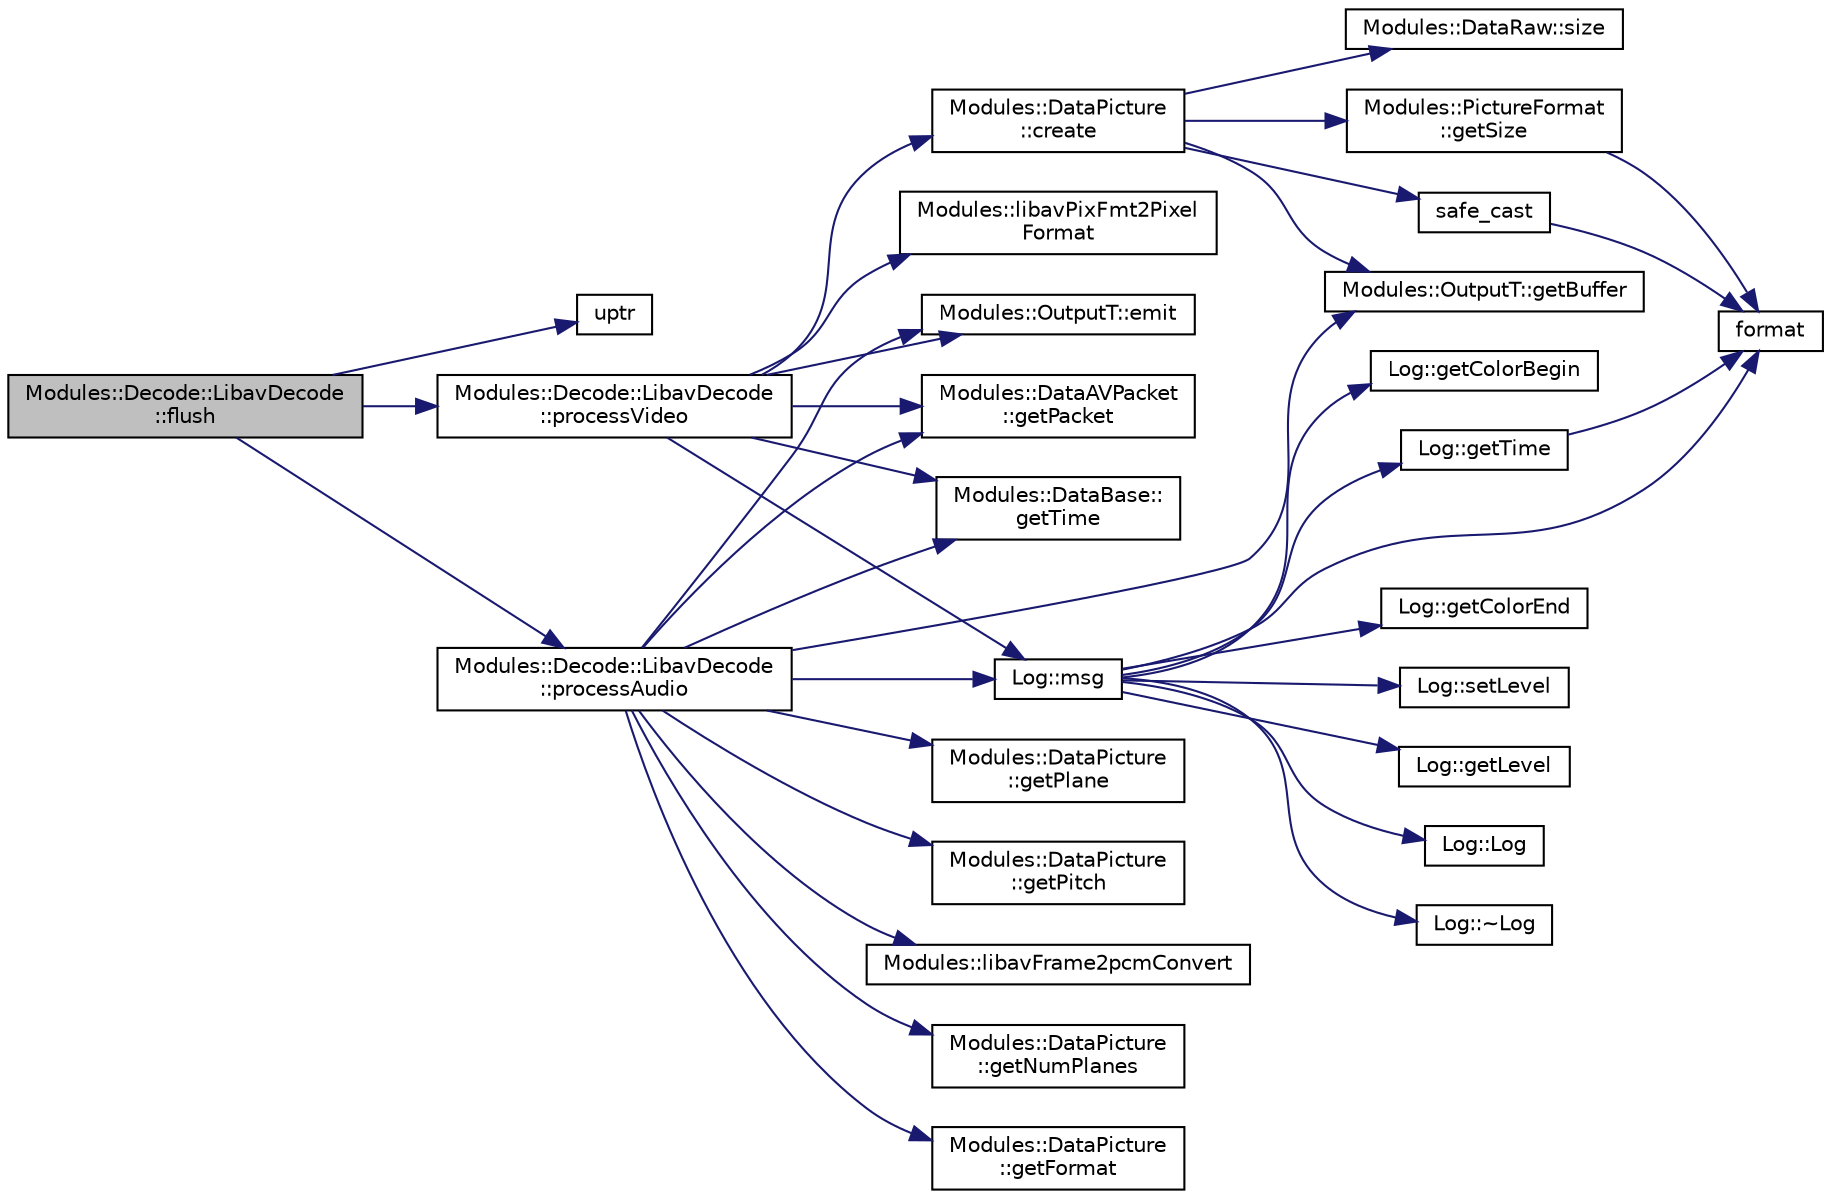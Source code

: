 digraph "Modules::Decode::LibavDecode::flush"
{
 // INTERACTIVE_SVG=YES
  edge [fontname="Helvetica",fontsize="10",labelfontname="Helvetica",labelfontsize="10"];
  node [fontname="Helvetica",fontsize="10",shape=record];
  rankdir="LR";
  Node1 [label="Modules::Decode::LibavDecode\l::flush",height=0.2,width=0.4,color="black", fillcolor="grey75", style="filled", fontcolor="black"];
  Node1 -> Node2 [color="midnightblue",fontsize="10",style="solid",fontname="Helvetica"];
  Node2 [label="uptr",height=0.2,width=0.4,color="black", fillcolor="white", style="filled",URL="$tools_8hpp.html#a61a0866ea29f447bc7a060aa5e6f1622"];
  Node1 -> Node3 [color="midnightblue",fontsize="10",style="solid",fontname="Helvetica"];
  Node3 [label="Modules::Decode::LibavDecode\l::processVideo",height=0.2,width=0.4,color="black", fillcolor="white", style="filled",URL="$class_modules_1_1_decode_1_1_libav_decode.html#ab75091c985a1ee27944a23fb4a8b56df"];
  Node3 -> Node4 [color="midnightblue",fontsize="10",style="solid",fontname="Helvetica"];
  Node4 [label="Modules::DataAVPacket\l::getPacket",height=0.2,width=0.4,color="black", fillcolor="white", style="filled",URL="$class_modules_1_1_data_a_v_packet.html#a884de46afb8e3b5abab8424fa791453d"];
  Node3 -> Node5 [color="midnightblue",fontsize="10",style="solid",fontname="Helvetica"];
  Node5 [label="Log::msg",height=0.2,width=0.4,color="black", fillcolor="white", style="filled",URL="$class_log.html#a84056ae8f88a105f7b5fa3770f2f15d8"];
  Node5 -> Node6 [color="midnightblue",fontsize="10",style="solid",fontname="Helvetica"];
  Node6 [label="Log::getColorBegin",height=0.2,width=0.4,color="black", fillcolor="white", style="filled",URL="$class_log.html#a00080fae9f969e7c3eff2f40c7211cb3"];
  Node5 -> Node7 [color="midnightblue",fontsize="10",style="solid",fontname="Helvetica"];
  Node7 [label="Log::getTime",height=0.2,width=0.4,color="black", fillcolor="white", style="filled",URL="$class_log.html#a1e8efa09c5b342ba1f9ba6d13811fa14"];
  Node7 -> Node8 [color="midnightblue",fontsize="10",style="solid",fontname="Helvetica"];
  Node8 [label="format",height=0.2,width=0.4,color="black", fillcolor="white", style="filled",URL="$format_8hpp.html#a3aca22086b5c6398b980286ac7dd89ad"];
  Node5 -> Node8 [color="midnightblue",fontsize="10",style="solid",fontname="Helvetica"];
  Node5 -> Node9 [color="midnightblue",fontsize="10",style="solid",fontname="Helvetica"];
  Node9 [label="Log::getColorEnd",height=0.2,width=0.4,color="black", fillcolor="white", style="filled",URL="$class_log.html#a1a3e0507d4f5f0486dc7fa8d98954941"];
  Node5 -> Node10 [color="midnightblue",fontsize="10",style="solid",fontname="Helvetica"];
  Node10 [label="Log::setLevel",height=0.2,width=0.4,color="black", fillcolor="white", style="filled",URL="$class_log.html#a64a94fff24e5ed45a1d627d3709b6e52"];
  Node5 -> Node11 [color="midnightblue",fontsize="10",style="solid",fontname="Helvetica"];
  Node11 [label="Log::getLevel",height=0.2,width=0.4,color="black", fillcolor="white", style="filled",URL="$class_log.html#a8def54b27ed38887e1fd074c2ea18a82"];
  Node5 -> Node12 [color="midnightblue",fontsize="10",style="solid",fontname="Helvetica"];
  Node12 [label="Log::Log",height=0.2,width=0.4,color="black", fillcolor="white", style="filled",URL="$class_log.html#af6071a60aa52b6c1b511f99b4bc1b8fe"];
  Node5 -> Node13 [color="midnightblue",fontsize="10",style="solid",fontname="Helvetica"];
  Node13 [label="Log::~Log",height=0.2,width=0.4,color="black", fillcolor="white", style="filled",URL="$class_log.html#a0fbfda88fbee5027c89f6eb121059360"];
  Node3 -> Node14 [color="midnightblue",fontsize="10",style="solid",fontname="Helvetica"];
  Node14 [label="Modules::DataPicture\l::create",height=0.2,width=0.4,color="black", fillcolor="white", style="filled",URL="$class_modules_1_1_data_picture.html#a3e285ad996670565e6c40ec5cf814f99"];
  Node14 -> Node15 [color="midnightblue",fontsize="10",style="solid",fontname="Helvetica"];
  Node15 [label="Modules::DataRaw::size",height=0.2,width=0.4,color="black", fillcolor="white", style="filled",URL="$class_modules_1_1_data_raw.html#ad230afbee33f4a4998f1f63b48761909"];
  Node14 -> Node16 [color="midnightblue",fontsize="10",style="solid",fontname="Helvetica"];
  Node16 [label="Modules::PictureFormat\l::getSize",height=0.2,width=0.4,color="black", fillcolor="white", style="filled",URL="$class_modules_1_1_picture_format.html#a22d6e257fcc2f19811d9468ff784a5a1"];
  Node16 -> Node8 [color="midnightblue",fontsize="10",style="solid",fontname="Helvetica"];
  Node14 -> Node17 [color="midnightblue",fontsize="10",style="solid",fontname="Helvetica"];
  Node17 [label="safe_cast",height=0.2,width=0.4,color="black", fillcolor="white", style="filled",URL="$tools_8hpp.html#ad0cd9d62cdc4d8ad0ad279bc6b8d5dc2"];
  Node17 -> Node8 [color="midnightblue",fontsize="10",style="solid",fontname="Helvetica"];
  Node14 -> Node18 [color="midnightblue",fontsize="10",style="solid",fontname="Helvetica"];
  Node18 [label="Modules::OutputT::getBuffer",height=0.2,width=0.4,color="black", fillcolor="white", style="filled",URL="$class_modules_1_1_output_t.html#ab6263dca52d17a2498cd88a6c89f9c7c"];
  Node3 -> Node19 [color="midnightblue",fontsize="10",style="solid",fontname="Helvetica"];
  Node19 [label="Modules::libavPixFmt2Pixel\lFormat",height=0.2,width=0.4,color="black", fillcolor="white", style="filled",URL="$namespace_modules.html#af351797b8ebfdb856b4da6098612459c"];
  Node3 -> Node20 [color="midnightblue",fontsize="10",style="solid",fontname="Helvetica"];
  Node20 [label="Modules::DataBase::\lgetTime",height=0.2,width=0.4,color="black", fillcolor="white", style="filled",URL="$class_modules_1_1_data_base.html#ad6fd0319bafa4c3d919ec496399bacc4"];
  Node3 -> Node21 [color="midnightblue",fontsize="10",style="solid",fontname="Helvetica"];
  Node21 [label="Modules::OutputT::emit",height=0.2,width=0.4,color="black", fillcolor="white", style="filled",URL="$class_modules_1_1_output_t.html#ae88c40c22415f35248f12f2018bddb4c"];
  Node1 -> Node22 [color="midnightblue",fontsize="10",style="solid",fontname="Helvetica"];
  Node22 [label="Modules::Decode::LibavDecode\l::processAudio",height=0.2,width=0.4,color="black", fillcolor="white", style="filled",URL="$class_modules_1_1_decode_1_1_libav_decode.html#aebd3c864198593296bd3e4a2a2befc83"];
  Node22 -> Node4 [color="midnightblue",fontsize="10",style="solid",fontname="Helvetica"];
  Node22 -> Node5 [color="midnightblue",fontsize="10",style="solid",fontname="Helvetica"];
  Node22 -> Node18 [color="midnightblue",fontsize="10",style="solid",fontname="Helvetica"];
  Node22 -> Node23 [color="midnightblue",fontsize="10",style="solid",fontname="Helvetica"];
  Node23 [label="Modules::libavFrame2pcmConvert",height=0.2,width=0.4,color="black", fillcolor="white", style="filled",URL="$namespace_modules.html#a43ca8efa5be91d38d0fe16b093d937e6"];
  Node22 -> Node20 [color="midnightblue",fontsize="10",style="solid",fontname="Helvetica"];
  Node22 -> Node21 [color="midnightblue",fontsize="10",style="solid",fontname="Helvetica"];
  Node22 -> Node24 [color="midnightblue",fontsize="10",style="solid",fontname="Helvetica"];
  Node24 [label="Modules::DataPicture\l::getNumPlanes",height=0.2,width=0.4,color="black", fillcolor="white", style="filled",URL="$class_modules_1_1_data_picture.html#a08d9f4fa915b08a5bd2cbe0fd1569d16"];
  Node22 -> Node25 [color="midnightblue",fontsize="10",style="solid",fontname="Helvetica"];
  Node25 [label="Modules::DataPicture\l::getFormat",height=0.2,width=0.4,color="black", fillcolor="white", style="filled",URL="$class_modules_1_1_data_picture.html#a190686aefbdbe4a691158d69de0cbdb1"];
  Node22 -> Node26 [color="midnightblue",fontsize="10",style="solid",fontname="Helvetica"];
  Node26 [label="Modules::DataPicture\l::getPlane",height=0.2,width=0.4,color="black", fillcolor="white", style="filled",URL="$class_modules_1_1_data_picture.html#a35e4a2be7600174659c9d56cac8068bb"];
  Node22 -> Node27 [color="midnightblue",fontsize="10",style="solid",fontname="Helvetica"];
  Node27 [label="Modules::DataPicture\l::getPitch",height=0.2,width=0.4,color="black", fillcolor="white", style="filled",URL="$class_modules_1_1_data_picture.html#abfa3643e4334b204688fed7c40e2f907"];
}
